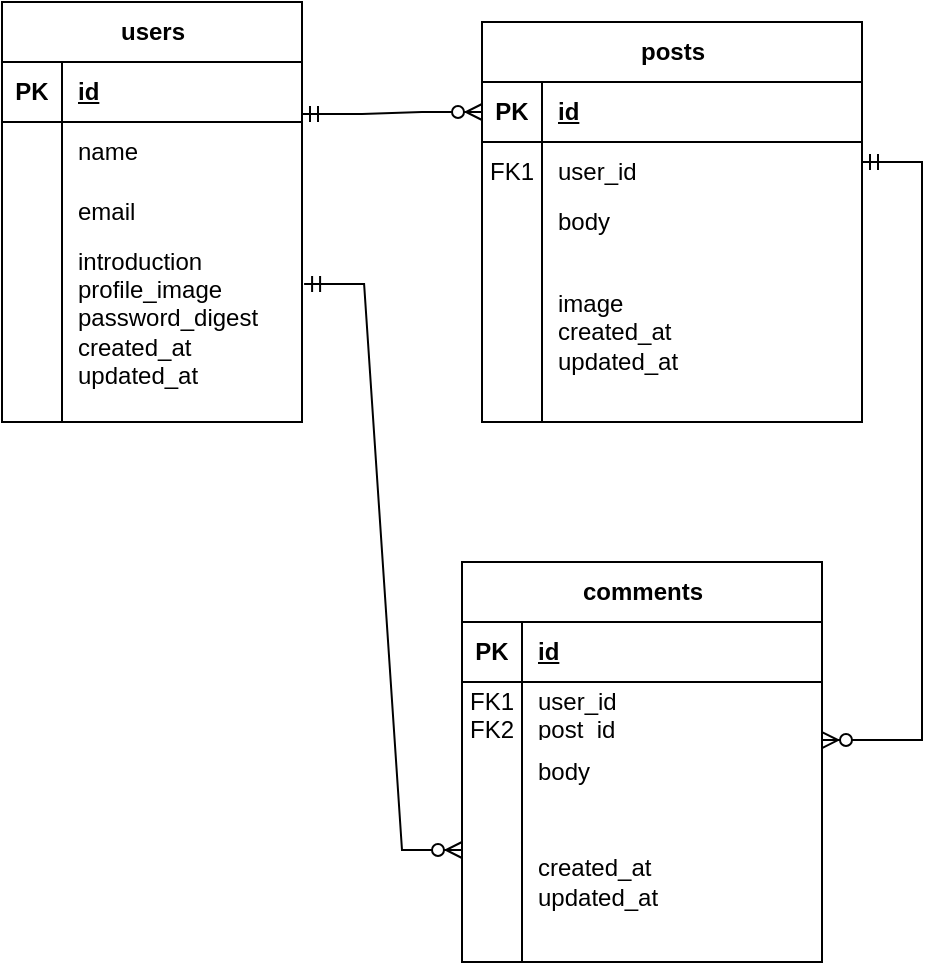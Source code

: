 <mxfile version="24.3.1" type="github">
  <diagram id="R2lEEEUBdFMjLlhIrx00" name="Page-1">
    <mxGraphModel dx="2284" dy="732" grid="1" gridSize="10" guides="1" tooltips="1" connect="1" arrows="1" fold="1" page="1" pageScale="1" pageWidth="850" pageHeight="1100" math="0" shadow="0" extFonts="Permanent Marker^https://fonts.googleapis.com/css?family=Permanent+Marker">
      <root>
        <mxCell id="0" />
        <mxCell id="1" parent="0" />
        <mxCell id="ho4G1J_i6w1NtwA7YtIP-8" value="users" style="shape=table;startSize=30;container=1;collapsible=1;childLayout=tableLayout;fixedRows=1;rowLines=0;fontStyle=1;align=center;resizeLast=1;html=1;" vertex="1" parent="1">
          <mxGeometry x="-240" y="60" width="150" height="210" as="geometry" />
        </mxCell>
        <mxCell id="ho4G1J_i6w1NtwA7YtIP-9" value="" style="shape=tableRow;horizontal=0;startSize=0;swimlaneHead=0;swimlaneBody=0;fillColor=none;collapsible=0;dropTarget=0;points=[[0,0.5],[1,0.5]];portConstraint=eastwest;top=0;left=0;right=0;bottom=1;" vertex="1" parent="ho4G1J_i6w1NtwA7YtIP-8">
          <mxGeometry y="30" width="150" height="30" as="geometry" />
        </mxCell>
        <mxCell id="ho4G1J_i6w1NtwA7YtIP-10" value="PK" style="shape=partialRectangle;connectable=0;fillColor=none;top=0;left=0;bottom=0;right=0;fontStyle=1;overflow=hidden;whiteSpace=wrap;html=1;" vertex="1" parent="ho4G1J_i6w1NtwA7YtIP-9">
          <mxGeometry width="30" height="30" as="geometry">
            <mxRectangle width="30" height="30" as="alternateBounds" />
          </mxGeometry>
        </mxCell>
        <mxCell id="ho4G1J_i6w1NtwA7YtIP-11" value="id" style="shape=partialRectangle;connectable=0;fillColor=none;top=0;left=0;bottom=0;right=0;align=left;spacingLeft=6;fontStyle=5;overflow=hidden;whiteSpace=wrap;html=1;" vertex="1" parent="ho4G1J_i6w1NtwA7YtIP-9">
          <mxGeometry x="30" width="120" height="30" as="geometry">
            <mxRectangle width="120" height="30" as="alternateBounds" />
          </mxGeometry>
        </mxCell>
        <mxCell id="ho4G1J_i6w1NtwA7YtIP-12" value="" style="shape=tableRow;horizontal=0;startSize=0;swimlaneHead=0;swimlaneBody=0;fillColor=none;collapsible=0;dropTarget=0;points=[[0,0.5],[1,0.5]];portConstraint=eastwest;top=0;left=0;right=0;bottom=0;" vertex="1" parent="ho4G1J_i6w1NtwA7YtIP-8">
          <mxGeometry y="60" width="150" height="30" as="geometry" />
        </mxCell>
        <mxCell id="ho4G1J_i6w1NtwA7YtIP-13" value="" style="shape=partialRectangle;connectable=0;fillColor=none;top=0;left=0;bottom=0;right=0;editable=1;overflow=hidden;whiteSpace=wrap;html=1;" vertex="1" parent="ho4G1J_i6w1NtwA7YtIP-12">
          <mxGeometry width="30" height="30" as="geometry">
            <mxRectangle width="30" height="30" as="alternateBounds" />
          </mxGeometry>
        </mxCell>
        <mxCell id="ho4G1J_i6w1NtwA7YtIP-14" value="name" style="shape=partialRectangle;connectable=0;fillColor=none;top=0;left=0;bottom=0;right=0;align=left;spacingLeft=6;overflow=hidden;whiteSpace=wrap;html=1;" vertex="1" parent="ho4G1J_i6w1NtwA7YtIP-12">
          <mxGeometry x="30" width="120" height="30" as="geometry">
            <mxRectangle width="120" height="30" as="alternateBounds" />
          </mxGeometry>
        </mxCell>
        <mxCell id="ho4G1J_i6w1NtwA7YtIP-15" value="" style="shape=tableRow;horizontal=0;startSize=0;swimlaneHead=0;swimlaneBody=0;fillColor=none;collapsible=0;dropTarget=0;points=[[0,0.5],[1,0.5]];portConstraint=eastwest;top=0;left=0;right=0;bottom=0;" vertex="1" parent="ho4G1J_i6w1NtwA7YtIP-8">
          <mxGeometry y="90" width="150" height="30" as="geometry" />
        </mxCell>
        <mxCell id="ho4G1J_i6w1NtwA7YtIP-16" value="" style="shape=partialRectangle;connectable=0;fillColor=none;top=0;left=0;bottom=0;right=0;editable=1;overflow=hidden;whiteSpace=wrap;html=1;" vertex="1" parent="ho4G1J_i6w1NtwA7YtIP-15">
          <mxGeometry width="30" height="30" as="geometry">
            <mxRectangle width="30" height="30" as="alternateBounds" />
          </mxGeometry>
        </mxCell>
        <mxCell id="ho4G1J_i6w1NtwA7YtIP-17" value="email" style="shape=partialRectangle;connectable=0;fillColor=none;top=0;left=0;bottom=0;right=0;align=left;spacingLeft=6;overflow=hidden;whiteSpace=wrap;html=1;" vertex="1" parent="ho4G1J_i6w1NtwA7YtIP-15">
          <mxGeometry x="30" width="120" height="30" as="geometry">
            <mxRectangle width="120" height="30" as="alternateBounds" />
          </mxGeometry>
        </mxCell>
        <mxCell id="ho4G1J_i6w1NtwA7YtIP-18" value="" style="shape=tableRow;horizontal=0;startSize=0;swimlaneHead=0;swimlaneBody=0;fillColor=none;collapsible=0;dropTarget=0;points=[[0,0.5],[1,0.5]];portConstraint=eastwest;top=0;left=0;right=0;bottom=0;" vertex="1" parent="ho4G1J_i6w1NtwA7YtIP-8">
          <mxGeometry y="120" width="150" height="90" as="geometry" />
        </mxCell>
        <mxCell id="ho4G1J_i6w1NtwA7YtIP-19" value="" style="shape=partialRectangle;connectable=0;fillColor=none;top=0;left=0;bottom=0;right=0;editable=1;overflow=hidden;whiteSpace=wrap;html=1;" vertex="1" parent="ho4G1J_i6w1NtwA7YtIP-18">
          <mxGeometry width="30" height="90" as="geometry">
            <mxRectangle width="30" height="90" as="alternateBounds" />
          </mxGeometry>
        </mxCell>
        <mxCell id="ho4G1J_i6w1NtwA7YtIP-20" value="introduction&lt;div&gt;profile_image&lt;/div&gt;&lt;div&gt;password_digest&lt;/div&gt;&lt;div&gt;created_at&lt;/div&gt;&lt;div&gt;updated_at&lt;/div&gt;&lt;div&gt;&lt;br&gt;&lt;/div&gt;" style="shape=partialRectangle;connectable=0;fillColor=none;top=0;left=0;bottom=0;right=0;align=left;spacingLeft=6;overflow=hidden;whiteSpace=wrap;html=1;" vertex="1" parent="ho4G1J_i6w1NtwA7YtIP-18">
          <mxGeometry x="30" width="120" height="90" as="geometry">
            <mxRectangle width="120" height="90" as="alternateBounds" />
          </mxGeometry>
        </mxCell>
        <mxCell id="ho4G1J_i6w1NtwA7YtIP-25" value="posts" style="shape=table;startSize=30;container=1;collapsible=1;childLayout=tableLayout;fixedRows=1;rowLines=0;fontStyle=1;align=center;resizeLast=1;html=1;" vertex="1" parent="1">
          <mxGeometry y="70" width="190" height="200" as="geometry" />
        </mxCell>
        <mxCell id="ho4G1J_i6w1NtwA7YtIP-26" value="" style="shape=tableRow;horizontal=0;startSize=0;swimlaneHead=0;swimlaneBody=0;fillColor=none;collapsible=0;dropTarget=0;points=[[0,0.5],[1,0.5]];portConstraint=eastwest;top=0;left=0;right=0;bottom=1;" vertex="1" parent="ho4G1J_i6w1NtwA7YtIP-25">
          <mxGeometry y="30" width="190" height="30" as="geometry" />
        </mxCell>
        <mxCell id="ho4G1J_i6w1NtwA7YtIP-27" value="PK" style="shape=partialRectangle;connectable=0;fillColor=none;top=0;left=0;bottom=0;right=0;fontStyle=1;overflow=hidden;whiteSpace=wrap;html=1;" vertex="1" parent="ho4G1J_i6w1NtwA7YtIP-26">
          <mxGeometry width="30" height="30" as="geometry">
            <mxRectangle width="30" height="30" as="alternateBounds" />
          </mxGeometry>
        </mxCell>
        <mxCell id="ho4G1J_i6w1NtwA7YtIP-28" value="id" style="shape=partialRectangle;connectable=0;fillColor=none;top=0;left=0;bottom=0;right=0;align=left;spacingLeft=6;fontStyle=5;overflow=hidden;whiteSpace=wrap;html=1;" vertex="1" parent="ho4G1J_i6w1NtwA7YtIP-26">
          <mxGeometry x="30" width="160" height="30" as="geometry">
            <mxRectangle width="160" height="30" as="alternateBounds" />
          </mxGeometry>
        </mxCell>
        <mxCell id="ho4G1J_i6w1NtwA7YtIP-29" value="" style="shape=tableRow;horizontal=0;startSize=0;swimlaneHead=0;swimlaneBody=0;fillColor=none;collapsible=0;dropTarget=0;points=[[0,0.5],[1,0.5]];portConstraint=eastwest;top=0;left=0;right=0;bottom=0;" vertex="1" parent="ho4G1J_i6w1NtwA7YtIP-25">
          <mxGeometry y="60" width="190" height="30" as="geometry" />
        </mxCell>
        <mxCell id="ho4G1J_i6w1NtwA7YtIP-30" value="FK1" style="shape=partialRectangle;connectable=0;fillColor=none;top=0;left=0;bottom=0;right=0;editable=1;overflow=hidden;whiteSpace=wrap;html=1;" vertex="1" parent="ho4G1J_i6w1NtwA7YtIP-29">
          <mxGeometry width="30" height="30" as="geometry">
            <mxRectangle width="30" height="30" as="alternateBounds" />
          </mxGeometry>
        </mxCell>
        <mxCell id="ho4G1J_i6w1NtwA7YtIP-31" value="user_id" style="shape=partialRectangle;connectable=0;fillColor=none;top=0;left=0;bottom=0;right=0;align=left;spacingLeft=6;overflow=hidden;whiteSpace=wrap;html=1;" vertex="1" parent="ho4G1J_i6w1NtwA7YtIP-29">
          <mxGeometry x="30" width="160" height="30" as="geometry">
            <mxRectangle width="160" height="30" as="alternateBounds" />
          </mxGeometry>
        </mxCell>
        <mxCell id="ho4G1J_i6w1NtwA7YtIP-32" value="" style="shape=tableRow;horizontal=0;startSize=0;swimlaneHead=0;swimlaneBody=0;fillColor=none;collapsible=0;dropTarget=0;points=[[0,0.5],[1,0.5]];portConstraint=eastwest;top=0;left=0;right=0;bottom=0;" vertex="1" parent="ho4G1J_i6w1NtwA7YtIP-25">
          <mxGeometry y="90" width="190" height="20" as="geometry" />
        </mxCell>
        <mxCell id="ho4G1J_i6w1NtwA7YtIP-33" value="" style="shape=partialRectangle;connectable=0;fillColor=none;top=0;left=0;bottom=0;right=0;editable=1;overflow=hidden;whiteSpace=wrap;html=1;" vertex="1" parent="ho4G1J_i6w1NtwA7YtIP-32">
          <mxGeometry width="30" height="20" as="geometry">
            <mxRectangle width="30" height="20" as="alternateBounds" />
          </mxGeometry>
        </mxCell>
        <mxCell id="ho4G1J_i6w1NtwA7YtIP-34" value="body" style="shape=partialRectangle;connectable=0;fillColor=none;top=0;left=0;bottom=0;right=0;align=left;spacingLeft=6;overflow=hidden;whiteSpace=wrap;html=1;" vertex="1" parent="ho4G1J_i6w1NtwA7YtIP-32">
          <mxGeometry x="30" width="160" height="20" as="geometry">
            <mxRectangle width="160" height="20" as="alternateBounds" />
          </mxGeometry>
        </mxCell>
        <mxCell id="ho4G1J_i6w1NtwA7YtIP-35" value="" style="shape=tableRow;horizontal=0;startSize=0;swimlaneHead=0;swimlaneBody=0;fillColor=none;collapsible=0;dropTarget=0;points=[[0,0.5],[1,0.5]];portConstraint=eastwest;top=0;left=0;right=0;bottom=0;" vertex="1" parent="ho4G1J_i6w1NtwA7YtIP-25">
          <mxGeometry y="110" width="190" height="90" as="geometry" />
        </mxCell>
        <mxCell id="ho4G1J_i6w1NtwA7YtIP-36" value="" style="shape=partialRectangle;connectable=0;fillColor=none;top=0;left=0;bottom=0;right=0;editable=1;overflow=hidden;whiteSpace=wrap;html=1;" vertex="1" parent="ho4G1J_i6w1NtwA7YtIP-35">
          <mxGeometry width="30" height="90" as="geometry">
            <mxRectangle width="30" height="90" as="alternateBounds" />
          </mxGeometry>
        </mxCell>
        <mxCell id="ho4G1J_i6w1NtwA7YtIP-37" value="image&lt;div&gt;created_at&lt;/div&gt;&lt;div&gt;updated_at&lt;/div&gt;" style="shape=partialRectangle;connectable=0;fillColor=none;top=0;left=0;bottom=0;right=0;align=left;spacingLeft=6;overflow=hidden;whiteSpace=wrap;html=1;" vertex="1" parent="ho4G1J_i6w1NtwA7YtIP-35">
          <mxGeometry x="30" width="160" height="90" as="geometry">
            <mxRectangle width="160" height="90" as="alternateBounds" />
          </mxGeometry>
        </mxCell>
        <mxCell id="ho4G1J_i6w1NtwA7YtIP-40" value="" style="edgeStyle=entityRelationEdgeStyle;fontSize=12;html=1;endArrow=ERzeroToMany;startArrow=ERmandOne;rounded=0;entryX=0;entryY=0.5;entryDx=0;entryDy=0;exitX=1;exitY=0.867;exitDx=0;exitDy=0;exitPerimeter=0;" edge="1" parent="1" source="ho4G1J_i6w1NtwA7YtIP-9" target="ho4G1J_i6w1NtwA7YtIP-26">
          <mxGeometry width="100" height="100" relative="1" as="geometry">
            <mxPoint x="-80" y="115" as="sourcePoint" />
            <mxPoint x="2.132e-14" y="115" as="targetPoint" />
            <Array as="points">
              <mxPoint x="-40.0" y="175" />
            </Array>
          </mxGeometry>
        </mxCell>
        <mxCell id="ho4G1J_i6w1NtwA7YtIP-59" value="" style="edgeStyle=entityRelationEdgeStyle;fontSize=12;html=1;endArrow=ERzeroToMany;startArrow=ERmandOne;rounded=0;entryX=0;entryY=0.3;entryDx=0;entryDy=0;entryPerimeter=0;exitX=1.007;exitY=0.233;exitDx=0;exitDy=0;exitPerimeter=0;" edge="1" parent="1" source="ho4G1J_i6w1NtwA7YtIP-18" target="ho4G1J_i6w1NtwA7YtIP-56">
          <mxGeometry width="100" height="100" relative="1" as="geometry">
            <mxPoint x="-160" y="280" as="sourcePoint" />
            <mxPoint x="-20" y="480" as="targetPoint" />
          </mxGeometry>
        </mxCell>
        <mxCell id="ho4G1J_i6w1NtwA7YtIP-46" value="comments" style="shape=table;startSize=30;container=1;collapsible=1;childLayout=tableLayout;fixedRows=1;rowLines=0;fontStyle=1;align=center;resizeLast=1;html=1;" vertex="1" parent="1">
          <mxGeometry x="-10" y="340" width="180" height="200" as="geometry" />
        </mxCell>
        <mxCell id="ho4G1J_i6w1NtwA7YtIP-47" value="" style="shape=tableRow;horizontal=0;startSize=0;swimlaneHead=0;swimlaneBody=0;fillColor=none;collapsible=0;dropTarget=0;points=[[0,0.5],[1,0.5]];portConstraint=eastwest;top=0;left=0;right=0;bottom=1;" vertex="1" parent="ho4G1J_i6w1NtwA7YtIP-46">
          <mxGeometry y="30" width="180" height="30" as="geometry" />
        </mxCell>
        <mxCell id="ho4G1J_i6w1NtwA7YtIP-48" value="PK" style="shape=partialRectangle;connectable=0;fillColor=none;top=0;left=0;bottom=0;right=0;fontStyle=1;overflow=hidden;whiteSpace=wrap;html=1;" vertex="1" parent="ho4G1J_i6w1NtwA7YtIP-47">
          <mxGeometry width="30" height="30" as="geometry">
            <mxRectangle width="30" height="30" as="alternateBounds" />
          </mxGeometry>
        </mxCell>
        <mxCell id="ho4G1J_i6w1NtwA7YtIP-49" value="id" style="shape=partialRectangle;connectable=0;fillColor=none;top=0;left=0;bottom=0;right=0;align=left;spacingLeft=6;fontStyle=5;overflow=hidden;whiteSpace=wrap;html=1;" vertex="1" parent="ho4G1J_i6w1NtwA7YtIP-47">
          <mxGeometry x="30" width="150" height="30" as="geometry">
            <mxRectangle width="150" height="30" as="alternateBounds" />
          </mxGeometry>
        </mxCell>
        <mxCell id="ho4G1J_i6w1NtwA7YtIP-50" value="" style="shape=tableRow;horizontal=0;startSize=0;swimlaneHead=0;swimlaneBody=0;fillColor=none;collapsible=0;dropTarget=0;points=[[0,0.5],[1,0.5]];portConstraint=eastwest;top=0;left=0;right=0;bottom=0;" vertex="1" parent="ho4G1J_i6w1NtwA7YtIP-46">
          <mxGeometry y="60" width="180" height="30" as="geometry" />
        </mxCell>
        <mxCell id="ho4G1J_i6w1NtwA7YtIP-51" value="FK1&lt;div&gt;FK2&lt;/div&gt;" style="shape=partialRectangle;connectable=0;fillColor=none;top=0;left=0;bottom=0;right=0;editable=1;overflow=hidden;whiteSpace=wrap;html=1;" vertex="1" parent="ho4G1J_i6w1NtwA7YtIP-50">
          <mxGeometry width="30" height="30" as="geometry">
            <mxRectangle width="30" height="30" as="alternateBounds" />
          </mxGeometry>
        </mxCell>
        <mxCell id="ho4G1J_i6w1NtwA7YtIP-52" value="&lt;div&gt;user_id&lt;/div&gt;&lt;div&gt;post_id&lt;/div&gt;" style="shape=partialRectangle;connectable=0;fillColor=none;top=0;left=0;bottom=0;right=0;align=left;spacingLeft=6;overflow=hidden;whiteSpace=wrap;html=1;" vertex="1" parent="ho4G1J_i6w1NtwA7YtIP-50">
          <mxGeometry x="30" width="150" height="30" as="geometry">
            <mxRectangle width="150" height="30" as="alternateBounds" />
          </mxGeometry>
        </mxCell>
        <mxCell id="ho4G1J_i6w1NtwA7YtIP-53" value="" style="shape=tableRow;horizontal=0;startSize=0;swimlaneHead=0;swimlaneBody=0;fillColor=none;collapsible=0;dropTarget=0;points=[[0,0.5],[1,0.5]];portConstraint=eastwest;top=0;left=0;right=0;bottom=0;" vertex="1" parent="ho4G1J_i6w1NtwA7YtIP-46">
          <mxGeometry y="90" width="180" height="30" as="geometry" />
        </mxCell>
        <mxCell id="ho4G1J_i6w1NtwA7YtIP-54" value="" style="shape=partialRectangle;connectable=0;fillColor=none;top=0;left=0;bottom=0;right=0;editable=1;overflow=hidden;whiteSpace=wrap;html=1;" vertex="1" parent="ho4G1J_i6w1NtwA7YtIP-53">
          <mxGeometry width="30" height="30" as="geometry">
            <mxRectangle width="30" height="30" as="alternateBounds" />
          </mxGeometry>
        </mxCell>
        <mxCell id="ho4G1J_i6w1NtwA7YtIP-55" value="body" style="shape=partialRectangle;connectable=0;fillColor=none;top=0;left=0;bottom=0;right=0;align=left;spacingLeft=6;overflow=hidden;whiteSpace=wrap;html=1;" vertex="1" parent="ho4G1J_i6w1NtwA7YtIP-53">
          <mxGeometry x="30" width="150" height="30" as="geometry">
            <mxRectangle width="150" height="30" as="alternateBounds" />
          </mxGeometry>
        </mxCell>
        <mxCell id="ho4G1J_i6w1NtwA7YtIP-56" value="" style="shape=tableRow;horizontal=0;startSize=0;swimlaneHead=0;swimlaneBody=0;fillColor=none;collapsible=0;dropTarget=0;points=[[0,0.5],[1,0.5]];portConstraint=eastwest;top=0;left=0;right=0;bottom=0;" vertex="1" parent="ho4G1J_i6w1NtwA7YtIP-46">
          <mxGeometry y="120" width="180" height="80" as="geometry" />
        </mxCell>
        <mxCell id="ho4G1J_i6w1NtwA7YtIP-57" value="" style="shape=partialRectangle;connectable=0;fillColor=none;top=0;left=0;bottom=0;right=0;editable=1;overflow=hidden;whiteSpace=wrap;html=1;" vertex="1" parent="ho4G1J_i6w1NtwA7YtIP-56">
          <mxGeometry width="30" height="80" as="geometry">
            <mxRectangle width="30" height="80" as="alternateBounds" />
          </mxGeometry>
        </mxCell>
        <mxCell id="ho4G1J_i6w1NtwA7YtIP-58" value="&lt;div&gt;created_at&lt;div&gt;updated_at&lt;/div&gt;&lt;/div&gt;" style="shape=partialRectangle;connectable=0;fillColor=none;top=0;left=0;bottom=0;right=0;align=left;spacingLeft=6;overflow=hidden;whiteSpace=wrap;html=1;" vertex="1" parent="ho4G1J_i6w1NtwA7YtIP-56">
          <mxGeometry x="30" width="150" height="80" as="geometry">
            <mxRectangle width="150" height="80" as="alternateBounds" />
          </mxGeometry>
        </mxCell>
        <mxCell id="ho4G1J_i6w1NtwA7YtIP-61" value="" style="edgeStyle=entityRelationEdgeStyle;fontSize=12;html=1;endArrow=ERzeroToMany;startArrow=ERmandOne;rounded=0;entryX=1;entryY=-0.033;entryDx=0;entryDy=0;entryPerimeter=0;" edge="1" parent="1" target="ho4G1J_i6w1NtwA7YtIP-53">
          <mxGeometry width="100" height="100" relative="1" as="geometry">
            <mxPoint x="190" y="140" as="sourcePoint" />
            <mxPoint x="230" y="430" as="targetPoint" />
          </mxGeometry>
        </mxCell>
      </root>
    </mxGraphModel>
  </diagram>
</mxfile>

